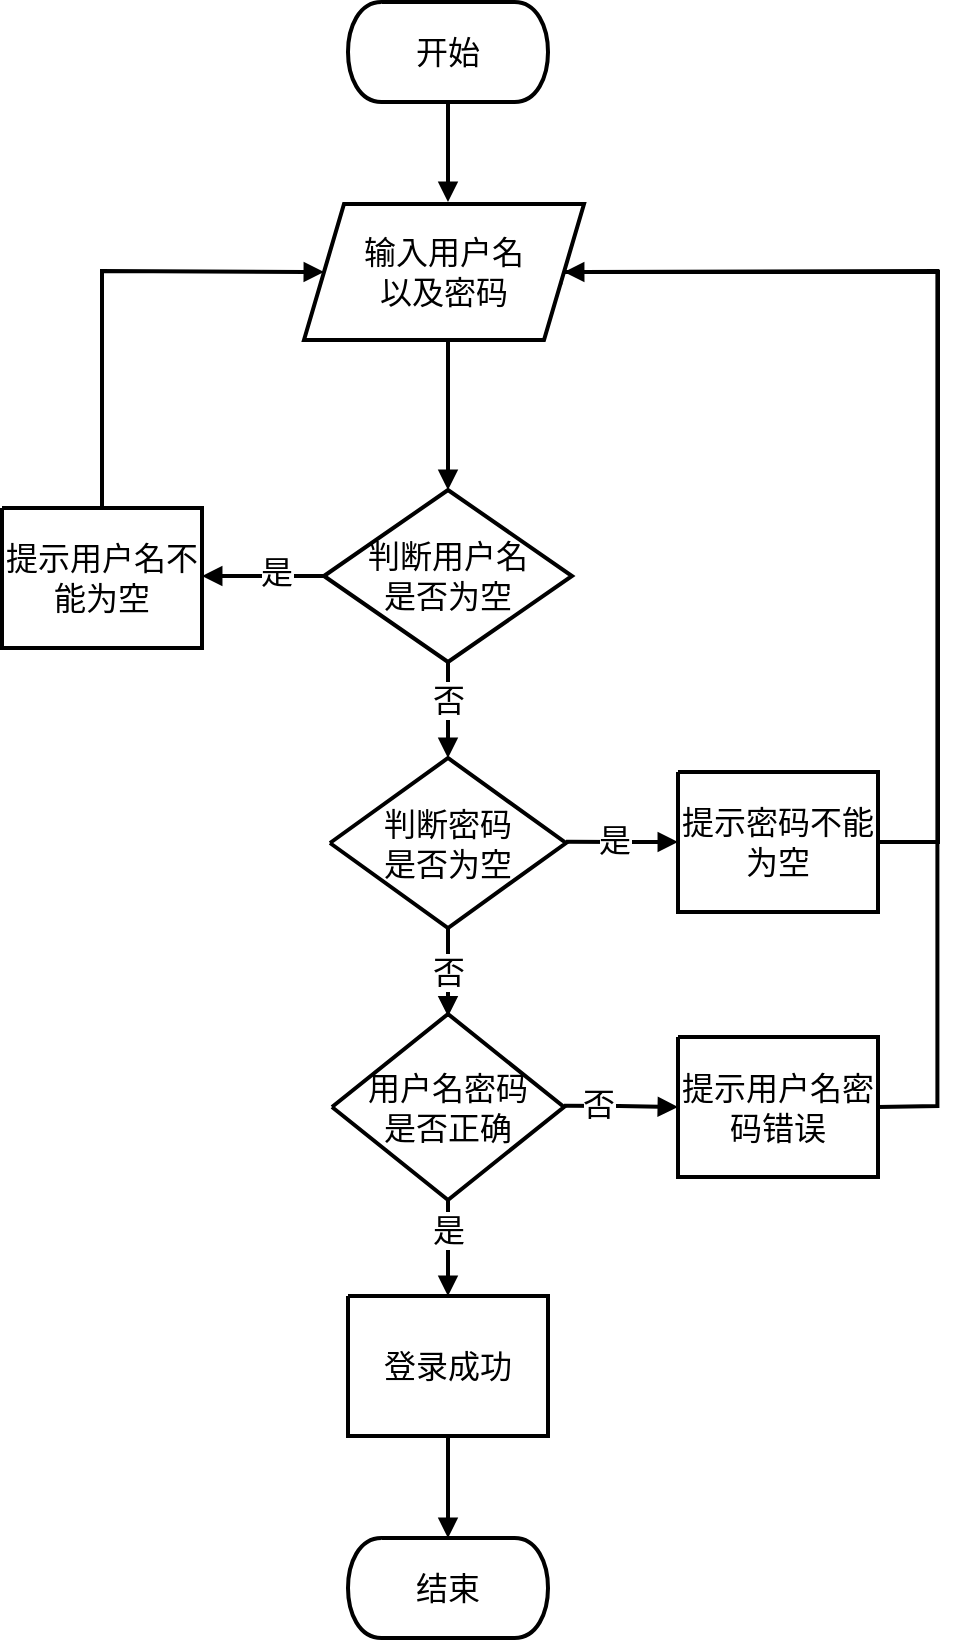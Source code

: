 <mxfile version="27.0.6">
  <diagram name="Page-1" id="j2iqf1lN_lBpIqI17TB4">
    <mxGraphModel dx="1630" dy="901" grid="1" gridSize="10" guides="1" tooltips="1" connect="1" arrows="1" fold="1" page="1" pageScale="1" pageWidth="827" pageHeight="1169" math="0" shadow="0">
      <root>
        <mxCell id="0" />
        <mxCell id="1" parent="0" />
        <UserObject label="&lt;div style=&quot;font-size: 1px&quot;&gt;&lt;p style=&quot;text-align:center;margin-left:0;margin-right:0;margin-top:0px;margin-bottom:0px;text-indent:0;vertical-align:middle;direction:ltr;&quot;&gt;&lt;font style=&quot;font-size:16px;font-family:0;color:#000000;direction:ltr;letter-spacing:0px;line-height:120%;opacity:1&quot;&gt;开始&lt;/font&gt;&lt;/p&gt;&lt;/div&gt;" tags="Background" id="w1vzb71OgvnPb8wGR7mG-3">
          <mxCell style="verticalAlign=middle;align=center;overflow=width;vsdxID=2;fillColor=#FFFFFF;gradientColor=none;shape=stencil(hZJLEoIwDIZP06VMSQZ0j3gPRop0rJQpD/H2UoMCLQ67JP2S/EnKMGnKrBYMeNMafRdPmbclwzMDkFUpjGxHi2HKMCm0ETejuyonv84saa2H7m2FgfLCOIiPNgv4iyL8410IVrJawCcMEP/D185Q6XCqzaMgiic+XCbwATaQX+wLod8W18ymTH8mB3eFHnydswjwGVjPgn5b3N3lzuJHYz5ZIZWiiy/f3ROPIfoemL4B);strokeColor=#000000;strokeWidth=2;spacingTop=-3;spacingBottom=-3;spacingLeft=-3;spacingRight=-3;points=[];labelBackgroundColor=none;rounded=0;html=1;whiteSpace=wrap;fontFamily=Times New Roman;" parent="1" vertex="1">
            <mxGeometry x="222" y="262" width="100" height="50" as="geometry" />
          </mxCell>
        </UserObject>
        <UserObject label="&lt;div style=&quot;font-size: 1px&quot;&gt;&lt;p style=&quot;text-align:center;margin-left:0;margin-right:0;margin-top:0px;margin-bottom:0px;text-indent:0;vertical-align:middle;direction:ltr;&quot;&gt;&lt;font style=&quot;font-size: 16px; color: rgb(0, 0, 0); direction: ltr; letter-spacing: 0px; line-height: 120%; opacity: 1;&quot;&gt;判断用户名&lt;/font&gt;&lt;/p&gt;&lt;p style=&quot;text-align:center;margin-left:0;margin-right:0;margin-top:0px;margin-bottom:0px;text-indent:0;vertical-align:middle;direction:ltr;&quot;&gt;&lt;font style=&quot;font-size: 16px; color: rgb(0, 0, 0); direction: ltr; letter-spacing: 0px; line-height: 120%; opacity: 1;&quot;&gt;是否为空&lt;/font&gt;&lt;/p&gt;&lt;/div&gt;" tags="Background" id="w1vzb71OgvnPb8wGR7mG-4">
          <mxCell style="verticalAlign=middle;align=center;overflow=width;vsdxID=3;fillColor=#FFFFFF;gradientColor=none;shape=stencil(nZBdDoMgEIRPs+/IxhNYew8TUTYiGKT+3F7IppE2jTF9m9n9Zh4GsJp1MymQYg7eDWqlNmjAB0hJVitPISrAGrDqnFe9dy/bsp+aRCY1uiU1bJwTKSHFzq5k+2TSkM3I8hO9IAvxd+s7+pO933pFRnGO0ZExvGX+/x4vnnh4rA8=);strokeColor=#000000;strokeWidth=2;spacingTop=-3;spacingBottom=-3;spacingLeft=-3;spacingRight=-3;points=[];labelBackgroundColor=none;rounded=0;html=1;whiteSpace=wrap;fontFamily=Times New Roman;" parent="1" vertex="1">
            <mxGeometry x="210" y="506" width="124" height="86" as="geometry" />
          </mxCell>
        </UserObject>
        <UserObject label="&lt;div style=&quot;font-size: 1px&quot;&gt;&lt;p style=&quot;text-align:center;margin-left:0;margin-right:0;margin-top:0px;margin-bottom:0px;text-indent:0;vertical-align:middle;direction:ltr;&quot;&gt;&lt;font style=&quot;font-size:16px;font-family:0;color:#000000;direction:ltr;letter-spacing:0px;line-height:120%;opacity:1&quot;&gt;提示用户名不能为空&lt;/font&gt;&lt;/p&gt;&lt;/div&gt;" tags="Background" id="w1vzb71OgvnPb8wGR7mG-5">
          <mxCell style="verticalAlign=middle;align=center;overflow=width;vsdxID=4;fillColor=#FFFFFF;gradientColor=none;shape=stencil(nZBRDoQgDERP03+WHsHFe5iISyOCQdT19kIaIxq//Jtp3zTpAFaTaUYNUkwx+F6v1EYD+AUpyRkdKCYFqACrzgf9C352LfuxyWRWg1/yhT/nRE5IsZWuZtCSK8CPeI0e/hF+jV7AJM4PO7KWCyr390bSiNtEtQM=);strokeColor=#000000;strokeWidth=2;spacingTop=-3;spacingBottom=-3;spacingLeft=-3;spacingRight=-3;points=[];labelBackgroundColor=none;rounded=0;html=1;whiteSpace=wrap;fontFamily=Times New Roman;" parent="1" vertex="1">
            <mxGeometry x="49" y="515" width="100" height="70" as="geometry" />
          </mxCell>
        </UserObject>
        <UserObject label="&lt;div style=&quot;font-size: 1px&quot;&gt;&lt;p style=&quot;text-align:center;margin-left:0;margin-right:0;margin-top:0px;margin-bottom:0px;text-indent:0;vertical-align:middle;direction:ltr;&quot;&gt;&lt;font style=&quot;font-size: 16px; color: rgb(0, 0, 0); direction: ltr; letter-spacing: 0px; line-height: 120%; opacity: 1;&quot;&gt;判断密码&lt;/font&gt;&lt;/p&gt;&lt;p style=&quot;text-align:center;margin-left:0;margin-right:0;margin-top:0px;margin-bottom:0px;text-indent:0;vertical-align:middle;direction:ltr;&quot;&gt;&lt;font style=&quot;font-size: 16px; color: rgb(0, 0, 0); direction: ltr; letter-spacing: 0px; line-height: 120%; opacity: 1;&quot;&gt;是否为空&lt;/font&gt;&lt;/p&gt;&lt;/div&gt;" tags="Background" id="w1vzb71OgvnPb8wGR7mG-6">
          <mxCell style="verticalAlign=middle;align=center;overflow=width;vsdxID=5;fillColor=#FFFFFF;gradientColor=none;shape=stencil(nZBdDoMgEIRPs+/IxhNYew8TUTYiGKT+3F7IppE2jTF9m9n9Zh4GsJp1MymQYg7eDWqlNmjAB0hJVitPISrAGrDqnFe9dy/bsp+aRCY1uiU1bJwTKSHFzq5k+2TSkM3I8hO9IAvxd+s7+pO933pFRnGO0ZExvGX+/x4vnnh4rA8=);strokeColor=#000000;strokeWidth=2;spacingTop=-3;spacingBottom=-3;spacingLeft=-3;spacingRight=-3;points=[];labelBackgroundColor=none;rounded=0;html=1;whiteSpace=wrap;fontFamily=Times New Roman;" parent="1" vertex="1">
            <mxGeometry x="213" y="640" width="118" height="85" as="geometry" />
          </mxCell>
        </UserObject>
        <mxCell id="RluDaR2H7FjBmSOwm8Sx-1" style="edgeStyle=orthogonalEdgeStyle;rounded=0;orthogonalLoop=1;jettySize=auto;html=1;entryX=1;entryY=0.5;entryDx=0;entryDy=0;strokeWidth=2;" edge="1" parent="1">
          <mxGeometry relative="1" as="geometry">
            <mxPoint x="474" y="682" as="sourcePoint" />
            <mxPoint x="317" y="397" as="targetPoint" />
            <Array as="points">
              <mxPoint x="517" y="682" />
              <mxPoint x="517" y="397" />
            </Array>
          </mxGeometry>
        </mxCell>
        <UserObject label="&lt;div style=&quot;font-size: 1px&quot;&gt;&lt;p style=&quot;text-align:center;margin-left:0;margin-right:0;margin-top:0px;margin-bottom:0px;text-indent:0;vertical-align:middle;direction:ltr;&quot;&gt;&lt;font style=&quot;font-size:16px;font-family:0;color:#000000;direction:ltr;letter-spacing:0px;line-height:120%;opacity:1&quot;&gt;提示密码不能为空&lt;/font&gt;&lt;/p&gt;&lt;/div&gt;" tags="Background" id="w1vzb71OgvnPb8wGR7mG-7">
          <mxCell style="verticalAlign=middle;align=center;overflow=width;vsdxID=6;fillColor=#FFFFFF;gradientColor=none;shape=stencil(nZBRDoQgDERP03+WHsHFe5iISyOCQdT19kIaIxq//Jtp3zTpAFaTaUYNUkwx+F6v1EYD+AUpyRkdKCYFqACrzgf9C352LfuxyWRWg1/yhT/nRE5IsZWuZtCSK8CPeI0e/hF+jV7AJM4PO7KWCyr390bSiNtEtQM=);strokeColor=#000000;strokeWidth=2;spacingTop=-3;spacingBottom=-3;spacingLeft=-3;spacingRight=-3;points=[];labelBackgroundColor=none;rounded=0;html=1;whiteSpace=wrap;fontFamily=Times New Roman;" parent="1" vertex="1">
            <mxGeometry x="387" y="647" width="100" height="70" as="geometry" />
          </mxCell>
        </UserObject>
        <UserObject label="&lt;div style=&quot;font-size: 1px&quot;&gt;&lt;p style=&quot;text-align:center;margin-left:0;margin-right:0;margin-top:0px;margin-bottom:0px;text-indent:0;vertical-align:middle;direction:ltr;&quot;&gt;&lt;font style=&quot;font-size: 16px; color: rgb(0, 0, 0); direction: ltr; letter-spacing: 0px; line-height: 120%; opacity: 1;&quot;&gt;用户名密码&lt;/font&gt;&lt;/p&gt;&lt;p style=&quot;text-align:center;margin-left:0;margin-right:0;margin-top:0px;margin-bottom:0px;text-indent:0;vertical-align:middle;direction:ltr;&quot;&gt;&lt;font style=&quot;font-size: 16px; color: rgb(0, 0, 0); direction: ltr; letter-spacing: 0px; line-height: 120%; opacity: 1;&quot;&gt;是否正确&lt;/font&gt;&lt;/p&gt;&lt;/div&gt;" tags="Background" id="w1vzb71OgvnPb8wGR7mG-8">
          <mxCell style="verticalAlign=middle;align=center;overflow=width;vsdxID=7;fillColor=#FFFFFF;gradientColor=none;shape=stencil(nZBdDoMgEIRPs+/IxhNYew8TUTYiGKT+3F7IppE2jTF9m9n9Zh4GsJp1MymQYg7eDWqlNmjAB0hJVitPISrAGrDqnFe9dy/bsp+aRCY1uiU1bJwTKSHFzq5k+2TSkM3I8hO9IAvxd+s7+pO933pFRnGO0ZExvGX+/x4vnnh4rA8=);strokeColor=#000000;strokeWidth=2;spacingTop=-3;spacingBottom=-3;spacingLeft=-3;spacingRight=-3;points=[];labelBackgroundColor=none;rounded=0;html=1;whiteSpace=wrap;fontFamily=Times New Roman;" parent="1" vertex="1">
            <mxGeometry x="214" y="768" width="116" height="93" as="geometry" />
          </mxCell>
        </UserObject>
        <UserObject label="&lt;div style=&quot;font-size: 1px&quot;&gt;&lt;p style=&quot;text-align:center;margin-left:0;margin-right:0;margin-top:0px;margin-bottom:0px;text-indent:0;vertical-align:middle;direction:ltr;&quot;&gt;&lt;font style=&quot;font-size:16px;font-family:0;color:#000000;direction:ltr;letter-spacing:0px;line-height:120%;opacity:1&quot;&gt;登录成功&lt;/font&gt;&lt;/p&gt;&lt;/div&gt;" tags="Background" id="w1vzb71OgvnPb8wGR7mG-9">
          <mxCell style="verticalAlign=middle;align=center;overflow=width;vsdxID=8;fillColor=#FFFFFF;gradientColor=none;shape=stencil(nZBRDoQgDERP03+WHsHFe5iISyOCQdT19kIaIxq//Jtp3zTpAFaTaUYNUkwx+F6v1EYD+AUpyRkdKCYFqACrzgf9C352LfuxyWRWg1/yhT/nRE5IsZWuZtCSK8CPeI0e/hF+jV7AJM4PO7KWCyr390bSiNtEtQM=);strokeColor=#000000;strokeWidth=2;spacingTop=-3;spacingBottom=-3;spacingLeft=-3;spacingRight=-3;points=[];labelBackgroundColor=none;rounded=0;html=1;whiteSpace=wrap;fontFamily=Times New Roman;" parent="1" vertex="1">
            <mxGeometry x="222" y="909" width="100" height="70" as="geometry" />
          </mxCell>
        </UserObject>
        <UserObject label="&lt;div style=&quot;font-size: 1px&quot;&gt;&lt;p style=&quot;text-align:center;margin-left:0;margin-right:0;margin-top:0px;margin-bottom:0px;text-indent:0;vertical-align:middle;direction:ltr;&quot;&gt;&lt;font style=&quot;font-size:16px;font-family:0;color:#000000;direction:ltr;letter-spacing:0px;line-height:120%;opacity:1&quot;&gt;结束&lt;/font&gt;&lt;/p&gt;&lt;/div&gt;" tags="Background" id="w1vzb71OgvnPb8wGR7mG-10">
          <mxCell style="verticalAlign=middle;align=center;overflow=width;vsdxID=9;fillColor=#FFFFFF;gradientColor=none;shape=stencil(hZJLEoIwDIZP06VMSQZ0j3gPRop0rJQpD/H2UoMCLQ67JP2S/EnKMGnKrBYMeNMafRdPmbclwzMDkFUpjGxHi2HKMCm0ETejuyonv84saa2H7m2FgfLCOIiPNgv4iyL8410IVrJawCcMEP/D185Q6XCqzaMgiic+XCbwATaQX+wLod8W18ymTH8mB3eFHnydswjwGVjPgn5b3N3lzuJHYz5ZIZWiiy/f3ROPIfoemL4B);strokeColor=#000000;strokeWidth=2;spacingTop=-3;spacingBottom=-3;spacingLeft=-3;spacingRight=-3;points=[];labelBackgroundColor=none;rounded=0;html=1;whiteSpace=wrap;fontFamily=Times New Roman;" parent="1" vertex="1">
            <mxGeometry x="222" y="1030" width="100" height="50" as="geometry" />
          </mxCell>
        </UserObject>
        <UserObject label="&lt;div style=&quot;font-size: 1px&quot;&gt;&lt;p style=&quot;text-align:center;margin-left:0;margin-right:0;margin-top:0px;margin-bottom:0px;text-indent:0;vertical-align:middle;direction:ltr;&quot;&gt;&lt;font style=&quot;font-size:16px;font-family:0;color:#000000;direction:ltr;letter-spacing:0px;line-height:120%;opacity:1&quot;&gt;提示用户名密码错误&lt;/font&gt;&lt;/p&gt;&lt;/div&gt;" tags="Background" id="w1vzb71OgvnPb8wGR7mG-11">
          <mxCell style="verticalAlign=middle;align=center;overflow=width;vsdxID=10;fillColor=#FFFFFF;gradientColor=none;shape=stencil(nZBRDoQgDERP03+WHsHFe5iISyOCQdT19kIaIxq//Jtp3zTpAFaTaUYNUkwx+F6v1EYD+AUpyRkdKCYFqACrzgf9C352LfuxyWRWg1/yhT/nRE5IsZWuZtCSK8CPeI0e/hF+jV7AJM4PO7KWCyr390bSiNtEtQM=);strokeColor=#000000;strokeWidth=2;spacingTop=-3;spacingBottom=-3;spacingLeft=-3;spacingRight=-3;points=[];labelBackgroundColor=none;rounded=0;html=1;whiteSpace=wrap;fontFamily=Times New Roman;" parent="1" vertex="1">
            <mxGeometry x="387" y="779.5" width="100" height="70" as="geometry" />
          </mxCell>
        </UserObject>
        <UserObject label="&lt;div style=&quot;&quot;&gt;&lt;p style=&quot;text-align: center; margin: 0px; text-indent: 0px; vertical-align: middle; direction: ltr;&quot;&gt;&lt;font style=&quot;color: rgb(0, 0, 0); direction: ltr; letter-spacing: 0px; line-height: 120%; opacity: 1; font-size: 16px;&quot;&gt;否&lt;/font&gt;&lt;/p&gt;&lt;/div&gt;" tags="Background" id="w1vzb71OgvnPb8wGR7mG-12">
          <mxCell style="vsdxID=11;edgeStyle=none;startArrow=none;endArrow=block;startSize=5;endSize=5;strokeWidth=2;spacingTop=0;spacingBottom=0;spacingLeft=0;spacingRight=0;verticalAlign=middle;html=1;labelBackgroundColor=#ffffff;rounded=0;align=center;exitX=0.5;exitY=1;exitDx=0;exitDy=0;exitPerimeter=0;entryX=0.5;entryY=0.013;entryDx=0;entryDy=0;entryPerimeter=0;fontFamily=Times New Roman;" parent="1" source="w1vzb71OgvnPb8wGR7mG-6" target="w1vzb71OgvnPb8wGR7mG-8" edge="1">
            <mxGeometry relative="1" as="geometry">
              <mxPoint as="offset" />
              <Array as="points">
                <mxPoint x="272" y="749.04" />
                <mxPoint x="272" y="749.04" />
              </Array>
            </mxGeometry>
          </mxCell>
        </UserObject>
        <UserObject label="&lt;div style=&quot;&quot;&gt;&lt;p style=&quot;text-align: center; margin: 0px; text-indent: 0px; vertical-align: middle; direction: ltr;&quot;&gt;&lt;font style=&quot;color: rgb(0, 0, 0); direction: ltr; letter-spacing: 0px; line-height: 120%; opacity: 1; font-size: 16px;&quot;&gt;是&lt;/font&gt;&lt;/p&gt;&lt;/div&gt;" tags="Background" id="w1vzb71OgvnPb8wGR7mG-13">
          <mxCell style="vsdxID=12;edgeStyle=none;startArrow=none;endArrow=block;startSize=5;endSize=5;strokeWidth=2;spacingTop=0;spacingBottom=0;spacingLeft=0;spacingRight=0;verticalAlign=middle;html=1;labelBackgroundColor=#ffffff;rounded=0;align=center;exitX=1;exitY=0.493;exitDx=0;exitDy=0;exitPerimeter=0;entryX=0;entryY=0.5;entryDx=0;entryDy=0;entryPerimeter=0;fontFamily=Times New Roman;" parent="1" source="w1vzb71OgvnPb8wGR7mG-6" target="w1vzb71OgvnPb8wGR7mG-7" edge="1">
            <mxGeometry relative="1" as="geometry">
              <mxPoint x="-4" y="-1" as="offset" />
              <Array as="points">
                <mxPoint x="357.5" y="682" />
                <mxPoint x="357.5" y="682" />
              </Array>
            </mxGeometry>
          </mxCell>
        </UserObject>
        <UserObject label="" tags="Background" id="w1vzb71OgvnPb8wGR7mG-14">
          <mxCell style="vsdxID=13;edgeStyle=none;startArrow=none;endArrow=block;startSize=5;endSize=5;strokeWidth=2;spacingTop=0;spacingBottom=0;spacingLeft=0;spacingRight=0;verticalAlign=middle;html=1;labelBackgroundColor=#ffffff;rounded=0;exitX=0.5;exitY=1;exitDx=0;exitDy=0;exitPerimeter=0;entryX=0.5;entryY=0;entryDx=0;entryDy=0;entryPerimeter=0;fontFamily=Times New Roman;" parent="1" source="w1vzb71OgvnPb8wGR7mG-9" target="w1vzb71OgvnPb8wGR7mG-10" edge="1">
            <mxGeometry relative="1" as="geometry">
              <mxPoint y="129" as="offset" />
              <Array as="points">
                <mxPoint x="272" y="1007.5" />
                <mxPoint x="272" y="1007.5" />
              </Array>
            </mxGeometry>
          </mxCell>
        </UserObject>
        <UserObject label="&lt;div style=&quot;&quot;&gt;&lt;p style=&quot;text-align: center; margin: 0px; text-indent: 0px; vertical-align: middle; direction: ltr;&quot;&gt;&lt;font style=&quot;color: rgb(0, 0, 0); direction: ltr; letter-spacing: 0px; line-height: 120%; opacity: 1; font-size: 16px;&quot;&gt;否&lt;/font&gt;&lt;/p&gt;&lt;/div&gt;" tags="Background" id="w1vzb71OgvnPb8wGR7mG-15">
          <mxCell style="vsdxID=14;edgeStyle=none;startArrow=none;endArrow=block;startSize=5;endSize=5;strokeWidth=2;spacingTop=0;spacingBottom=0;spacingLeft=0;spacingRight=0;verticalAlign=middle;html=1;labelBackgroundColor=#ffffff;rounded=0;align=center;exitX=0.5;exitY=1;exitDx=0;exitDy=0;exitPerimeter=0;entryX=0.5;entryY=0;entryDx=0;entryDy=0;entryPerimeter=0;fontFamily=Times New Roman;" parent="1" source="w1vzb71OgvnPb8wGR7mG-4" target="w1vzb71OgvnPb8wGR7mG-6" edge="1">
            <mxGeometry relative="1" as="geometry">
              <mxPoint y="-5" as="offset" />
              <Array as="points">
                <mxPoint x="272" y="615.25" />
                <mxPoint x="272" y="615.25" />
              </Array>
            </mxGeometry>
          </mxCell>
        </UserObject>
        <UserObject label="" tags="Background" id="w1vzb71OgvnPb8wGR7mG-16">
          <mxCell style="vsdxID=15;edgeStyle=none;startArrow=none;endArrow=block;startSize=5;endSize=5;strokeWidth=2;spacingTop=0;spacingBottom=0;spacingLeft=0;spacingRight=0;verticalAlign=middle;html=1;labelBackgroundColor=#ffffff;rounded=0;exitX=0.5;exitY=1;exitDx=0;exitDy=0;exitPerimeter=0;entryX=0.5;entryY=0;entryDx=0;entryDy=0;entryPerimeter=0;fontFamily=Times New Roman;" parent="1" source="w1vzb71OgvnPb8wGR7mG-3" edge="1">
            <mxGeometry relative="1" as="geometry">
              <mxPoint y="126" as="offset" />
              <Array as="points">
                <mxPoint x="272" y="337" />
                <mxPoint x="272" y="337" />
              </Array>
              <mxPoint x="272" y="362" as="targetPoint" />
            </mxGeometry>
          </mxCell>
        </UserObject>
        <UserObject label="" tags="Background" id="w1vzb71OgvnPb8wGR7mG-17">
          <mxCell style="vsdxID=16;edgeStyle=none;startArrow=none;endArrow=block;startSize=5;endSize=5;strokeWidth=2;spacingTop=0;spacingBottom=0;spacingLeft=0;spacingRight=0;verticalAlign=middle;html=1;labelBackgroundColor=#ffffff;rounded=0;exitX=0.5;exitY=1;exitDx=0;exitDy=0;exitPerimeter=0;entryX=0.5;entryY=0;entryDx=0;entryDy=0;entryPerimeter=0;fontFamily=Times New Roman;" parent="1" target="w1vzb71OgvnPb8wGR7mG-4" edge="1">
            <mxGeometry relative="1" as="geometry">
              <mxPoint y="141" as="offset" />
              <Array as="points">
                <mxPoint x="272" y="472" />
                <mxPoint x="272" y="472" />
              </Array>
              <mxPoint x="272" y="432" as="sourcePoint" />
            </mxGeometry>
          </mxCell>
        </UserObject>
        <UserObject label="" tags="Background" id="w1vzb71OgvnPb8wGR7mG-18">
          <mxCell style="vsdxID=17;edgeStyle=none;startArrow=none;endArrow=block;startSize=5;endSize=5;strokeWidth=2;spacingTop=0;spacingBottom=0;spacingLeft=0;spacingRight=0;verticalAlign=middle;html=1;labelBackgroundColor=#ffffff;rounded=0;exitX=0.5;exitY=0;exitDx=0;exitDy=0;exitPerimeter=0;fontFamily=Times New Roman;" parent="1" source="w1vzb71OgvnPb8wGR7mG-5" edge="1">
            <mxGeometry relative="1" as="geometry">
              <mxPoint x="-2" y="101" as="offset" />
              <Array as="points">
                <mxPoint x="99" y="396.5" />
              </Array>
              <mxPoint x="210" y="397" as="targetPoint" />
            </mxGeometry>
          </mxCell>
        </UserObject>
        <UserObject label="&lt;div style=&quot;&quot;&gt;&lt;p style=&quot;text-align: center; margin: 0px; text-indent: 0px; vertical-align: middle; direction: ltr;&quot;&gt;&lt;font style=&quot;color: rgb(0, 0, 0); direction: ltr; letter-spacing: 0px; line-height: 120%; opacity: 1; font-size: 16px;&quot;&gt;是&lt;/font&gt;&lt;/p&gt;&lt;/div&gt;" tags="Background" id="w1vzb71OgvnPb8wGR7mG-19">
          <mxCell style="vsdxID=18;edgeStyle=none;startArrow=none;endArrow=block;startSize=5;endSize=5;strokeWidth=2;spacingTop=0;spacingBottom=0;spacingLeft=0;spacingRight=0;verticalAlign=middle;html=1;labelBackgroundColor=#ffffff;rounded=0;align=center;exitX=0;exitY=0.5;exitDx=0;exitDy=0;exitPerimeter=0;entryX=1;entryY=0.5;entryDx=0;entryDy=0;entryPerimeter=0;fontFamily=Times New Roman;" parent="1" edge="1">
            <mxGeometry relative="1" as="geometry">
              <mxPoint x="6" y="-2" as="offset" />
              <Array as="points">
                <mxPoint x="182.5" y="549" />
              </Array>
              <mxPoint x="210" y="549" as="sourcePoint" />
              <mxPoint x="149" y="549" as="targetPoint" />
            </mxGeometry>
          </mxCell>
        </UserObject>
        <UserObject label="&lt;div style=&quot;&quot;&gt;&lt;p style=&quot;text-align: center; margin: 0px; text-indent: 0px; vertical-align: middle; direction: ltr;&quot;&gt;&lt;font style=&quot;color: rgb(0, 0, 0); direction: ltr; letter-spacing: 0px; line-height: 120%; opacity: 1; font-size: 16px;&quot;&gt;是&lt;/font&gt;&lt;/p&gt;&lt;/div&gt;" tags="Background" id="w1vzb71OgvnPb8wGR7mG-20">
          <mxCell style="vsdxID=19;edgeStyle=none;startArrow=none;endArrow=block;startSize=5;endSize=5;strokeWidth=2;spacingTop=0;spacingBottom=0;spacingLeft=0;spacingRight=0;verticalAlign=middle;html=1;labelBackgroundColor=#ffffff;rounded=0;align=center;exitX=0.5;exitY=1;exitDx=0;exitDy=0;exitPerimeter=0;entryX=0.5;entryY=0;entryDx=0;entryDy=0;entryPerimeter=0;fontFamily=Times New Roman;" parent="1" source="w1vzb71OgvnPb8wGR7mG-8" target="w1vzb71OgvnPb8wGR7mG-9" edge="1">
            <mxGeometry relative="1" as="geometry">
              <mxPoint y="-9" as="offset" />
              <Array as="points">
                <mxPoint x="272" y="880.5" />
                <mxPoint x="272" y="880.5" />
              </Array>
            </mxGeometry>
          </mxCell>
        </UserObject>
        <UserObject label="&lt;div style=&quot;&quot;&gt;&lt;p style=&quot;text-align: center; margin: 0px; text-indent: 0px; vertical-align: middle; direction: ltr;&quot;&gt;&lt;font style=&quot;color: rgb(0, 0, 0); direction: ltr; letter-spacing: 0px; line-height: 120%; opacity: 1; font-size: 16px;&quot;&gt;否&lt;/font&gt;&lt;/p&gt;&lt;/div&gt;" tags="Background" id="w1vzb71OgvnPb8wGR7mG-21">
          <mxCell style="vsdxID=20;edgeStyle=none;startArrow=none;endArrow=block;startSize=5;endSize=5;strokeWidth=2;spacingTop=0;spacingBottom=0;spacingLeft=0;spacingRight=0;verticalAlign=middle;html=1;labelBackgroundColor=#ffffff;rounded=0;align=center;exitX=1;exitY=0.493;exitDx=0;exitDy=0;exitPerimeter=0;entryX=0;entryY=0.5;entryDx=0;entryDy=0;entryPerimeter=0;fontFamily=Times New Roman;" parent="1" source="w1vzb71OgvnPb8wGR7mG-8" target="w1vzb71OgvnPb8wGR7mG-11" edge="1">
            <mxGeometry relative="1" as="geometry">
              <mxPoint x="-11" y="-1" as="offset" />
              <Array as="points">
                <mxPoint x="357.5" y="814" />
                <mxPoint x="357.5" y="814" />
              </Array>
            </mxGeometry>
          </mxCell>
        </UserObject>
        <UserObject label="" tags="Background" id="w1vzb71OgvnPb8wGR7mG-22">
          <mxCell style="vsdxID=21;edgeStyle=none;startArrow=none;endArrow=block;startSize=5;endSize=5;strokeWidth=2;spacingTop=0;spacingBottom=0;spacingLeft=0;spacingRight=0;verticalAlign=middle;html=1;labelBackgroundColor=#ffffff;rounded=0;exitX=1;exitY=0.5;exitDx=0;exitDy=0;exitPerimeter=0;entryX=1;entryY=0.5;entryDx=0;entryDy=0;fontFamily=Times New Roman;" parent="1" source="w1vzb71OgvnPb8wGR7mG-11" target="CS0528aZhkJmmkAVxjKR-1" edge="1">
            <mxGeometry relative="1" as="geometry">
              <mxPoint x="-30" y="-25" as="offset" />
              <Array as="points">
                <mxPoint x="516.7" y="814" />
                <mxPoint x="516.7" y="396.5" />
              </Array>
              <mxPoint x="322" y="397" as="targetPoint" />
            </mxGeometry>
          </mxCell>
        </UserObject>
        <mxCell id="CS0528aZhkJmmkAVxjKR-1" value="&lt;span style=&quot;font-family: &amp;quot;Times New Roman&amp;quot;; font-size: 16px;&quot;&gt;输入用户名&lt;/span&gt;&lt;div&gt;&lt;span style=&quot;font-family: &amp;quot;Times New Roman&amp;quot;; font-size: 16px;&quot;&gt;以及密码&lt;/span&gt;&lt;/div&gt;" style="shape=parallelogram;perimeter=parallelogramPerimeter;whiteSpace=wrap;html=1;fixedSize=1;strokeWidth=2;" parent="1" vertex="1">
          <mxGeometry x="200" y="363" width="140" height="68" as="geometry" />
        </mxCell>
      </root>
    </mxGraphModel>
  </diagram>
</mxfile>
